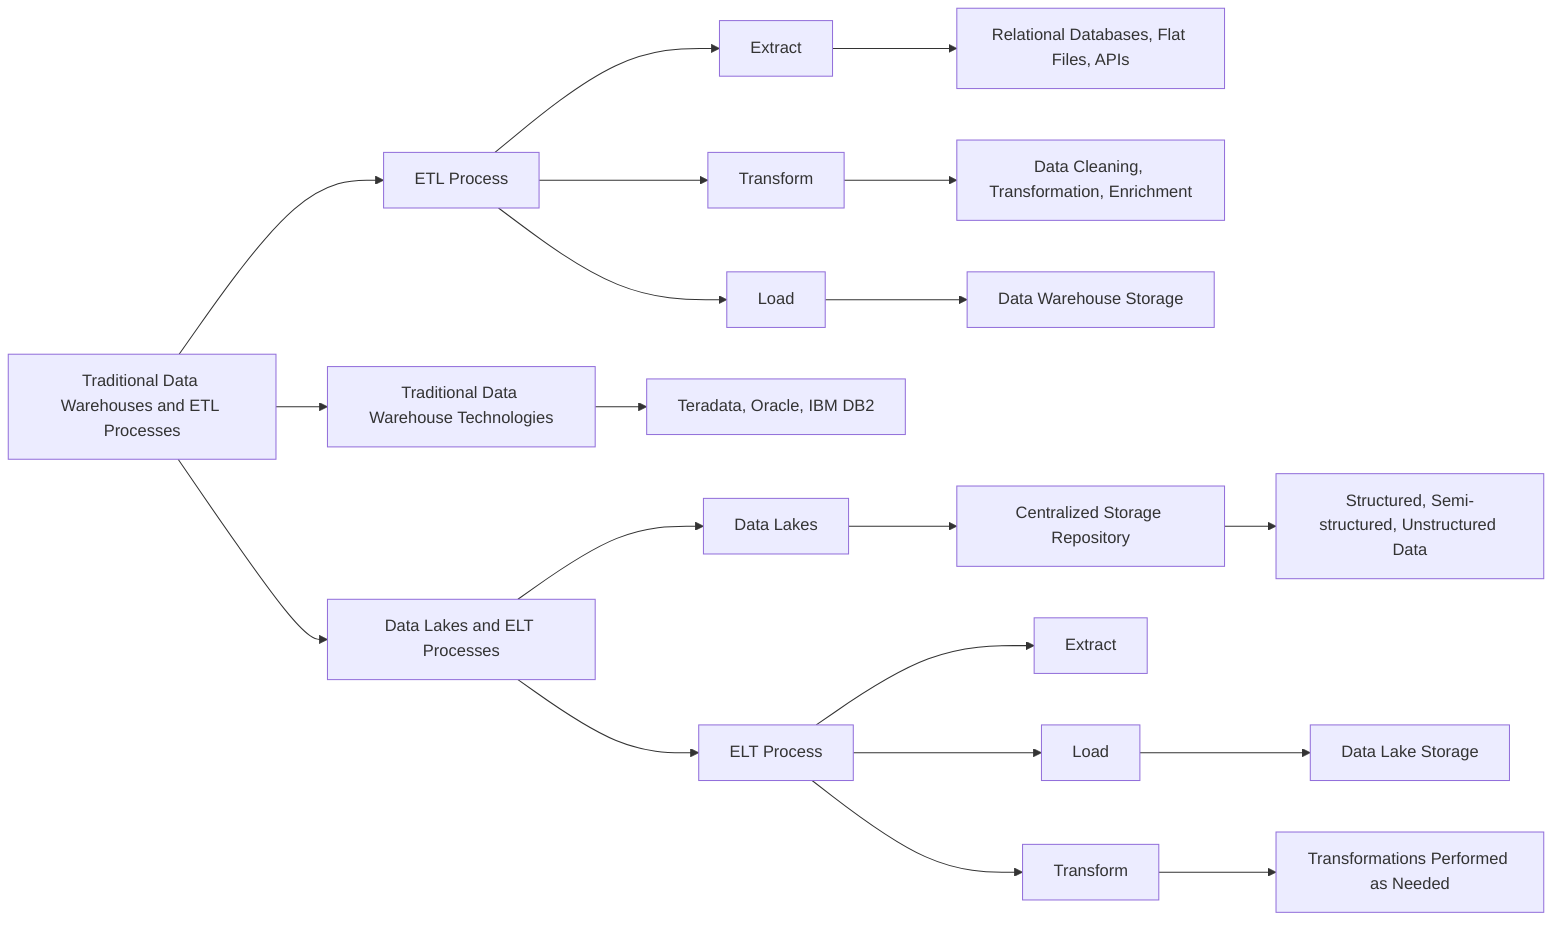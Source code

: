 graph LR
A[Traditional Data Warehouses and ETL Processes] --> B[ETL Process]
B --> C[Extract]
B --> D[Transform]
B --> E[Load]
C --> F[Relational Databases, Flat Files, APIs]
D --> G[Data Cleaning, Transformation, Enrichment]
E --> H[Data Warehouse Storage]
A --> I[Traditional Data Warehouse Technologies]
I --> J[Teradata, Oracle, IBM DB2]
A --> K[Data Lakes and ELT Processes]
K --> L[Data Lakes]
K --> M[ELT Process]
L --> N[Centralized Storage Repository]
M --> O[Extract]
M --> P[Load]
M --> Q[Transform]
N --> R[Structured, Semi-structured, Unstructured Data]
P --> S[Data Lake Storage]
Q --> T[Transformations Performed as Needed]